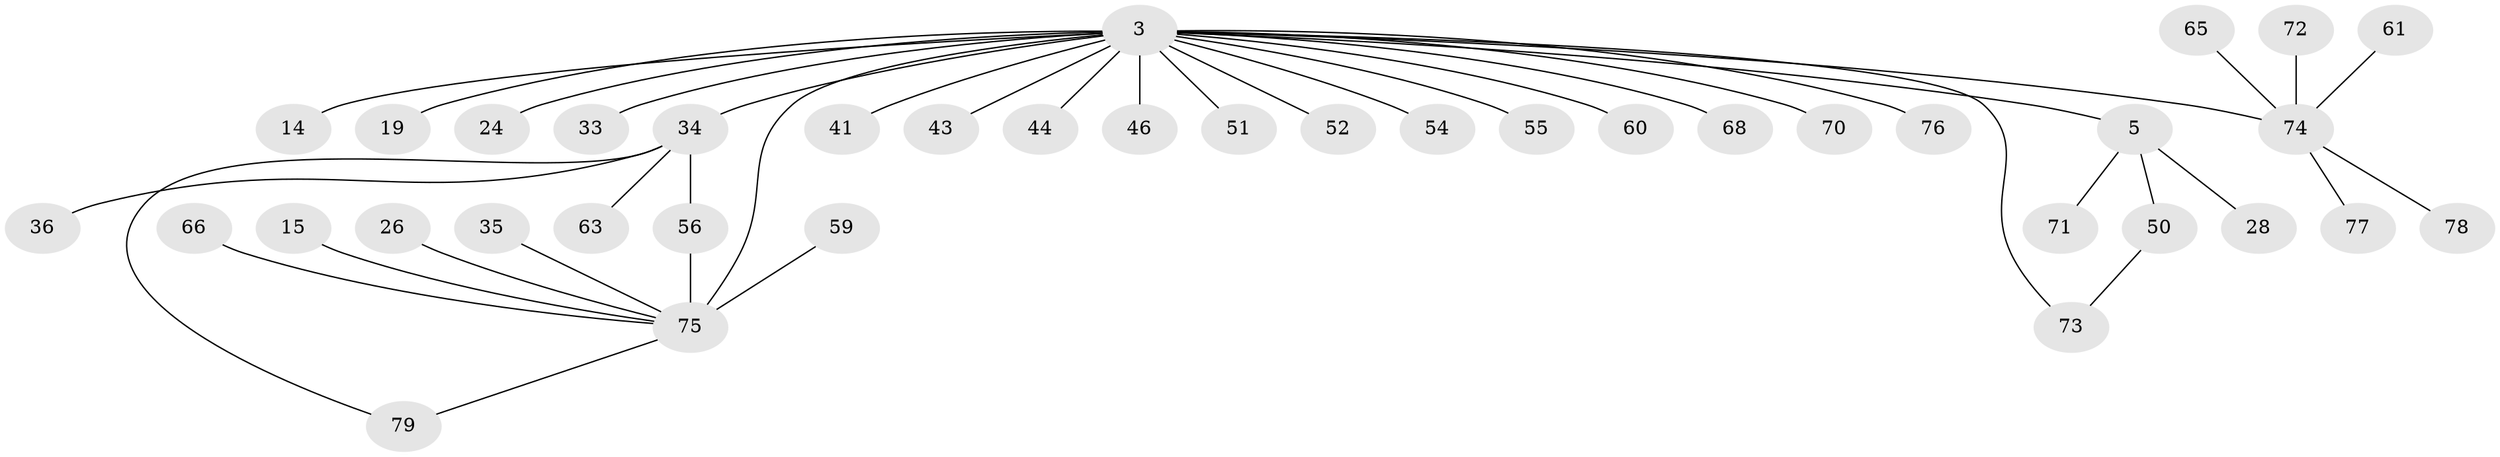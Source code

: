 // original degree distribution, {3: 0.17721518987341772, 12: 0.012658227848101266, 16: 0.012658227848101266, 2: 0.22784810126582278, 6: 0.0379746835443038, 7: 0.012658227848101266, 1: 0.5063291139240507, 5: 0.012658227848101266}
// Generated by graph-tools (version 1.1) at 2025/51/03/04/25 21:51:04]
// undirected, 39 vertices, 41 edges
graph export_dot {
graph [start="1"]
  node [color=gray90,style=filled];
  3 [super="+2"];
  5;
  14;
  15;
  19;
  24;
  26;
  28;
  33;
  34 [super="+30"];
  35;
  36;
  41;
  43;
  44;
  46;
  50 [super="+12"];
  51;
  52 [super="+27"];
  54 [super="+47"];
  55 [super="+49"];
  56 [super="+39"];
  59;
  60 [super="+57"];
  61;
  63;
  65;
  66;
  68 [super="+10"];
  70;
  71 [super="+69"];
  72 [super="+62"];
  73 [super="+17"];
  74 [super="+25+67+32+58"];
  75 [super="+48+53"];
  76;
  77;
  78;
  79;
  3 -- 5 [weight=2];
  3 -- 14;
  3 -- 19;
  3 -- 24;
  3 -- 43;
  3 -- 76;
  3 -- 33;
  3 -- 70;
  3 -- 41;
  3 -- 75 [weight=4];
  3 -- 44;
  3 -- 46;
  3 -- 51;
  3 -- 73;
  3 -- 74 [weight=2];
  3 -- 68;
  3 -- 52;
  3 -- 54;
  3 -- 55;
  3 -- 60;
  3 -- 34 [weight=2];
  5 -- 28;
  5 -- 50 [weight=2];
  5 -- 71;
  15 -- 75;
  26 -- 75;
  34 -- 36;
  34 -- 56;
  34 -- 63;
  34 -- 79;
  35 -- 75;
  50 -- 73;
  56 -- 75;
  59 -- 75;
  61 -- 74;
  65 -- 74;
  66 -- 75;
  72 -- 74;
  74 -- 78;
  74 -- 77;
  75 -- 79;
}
